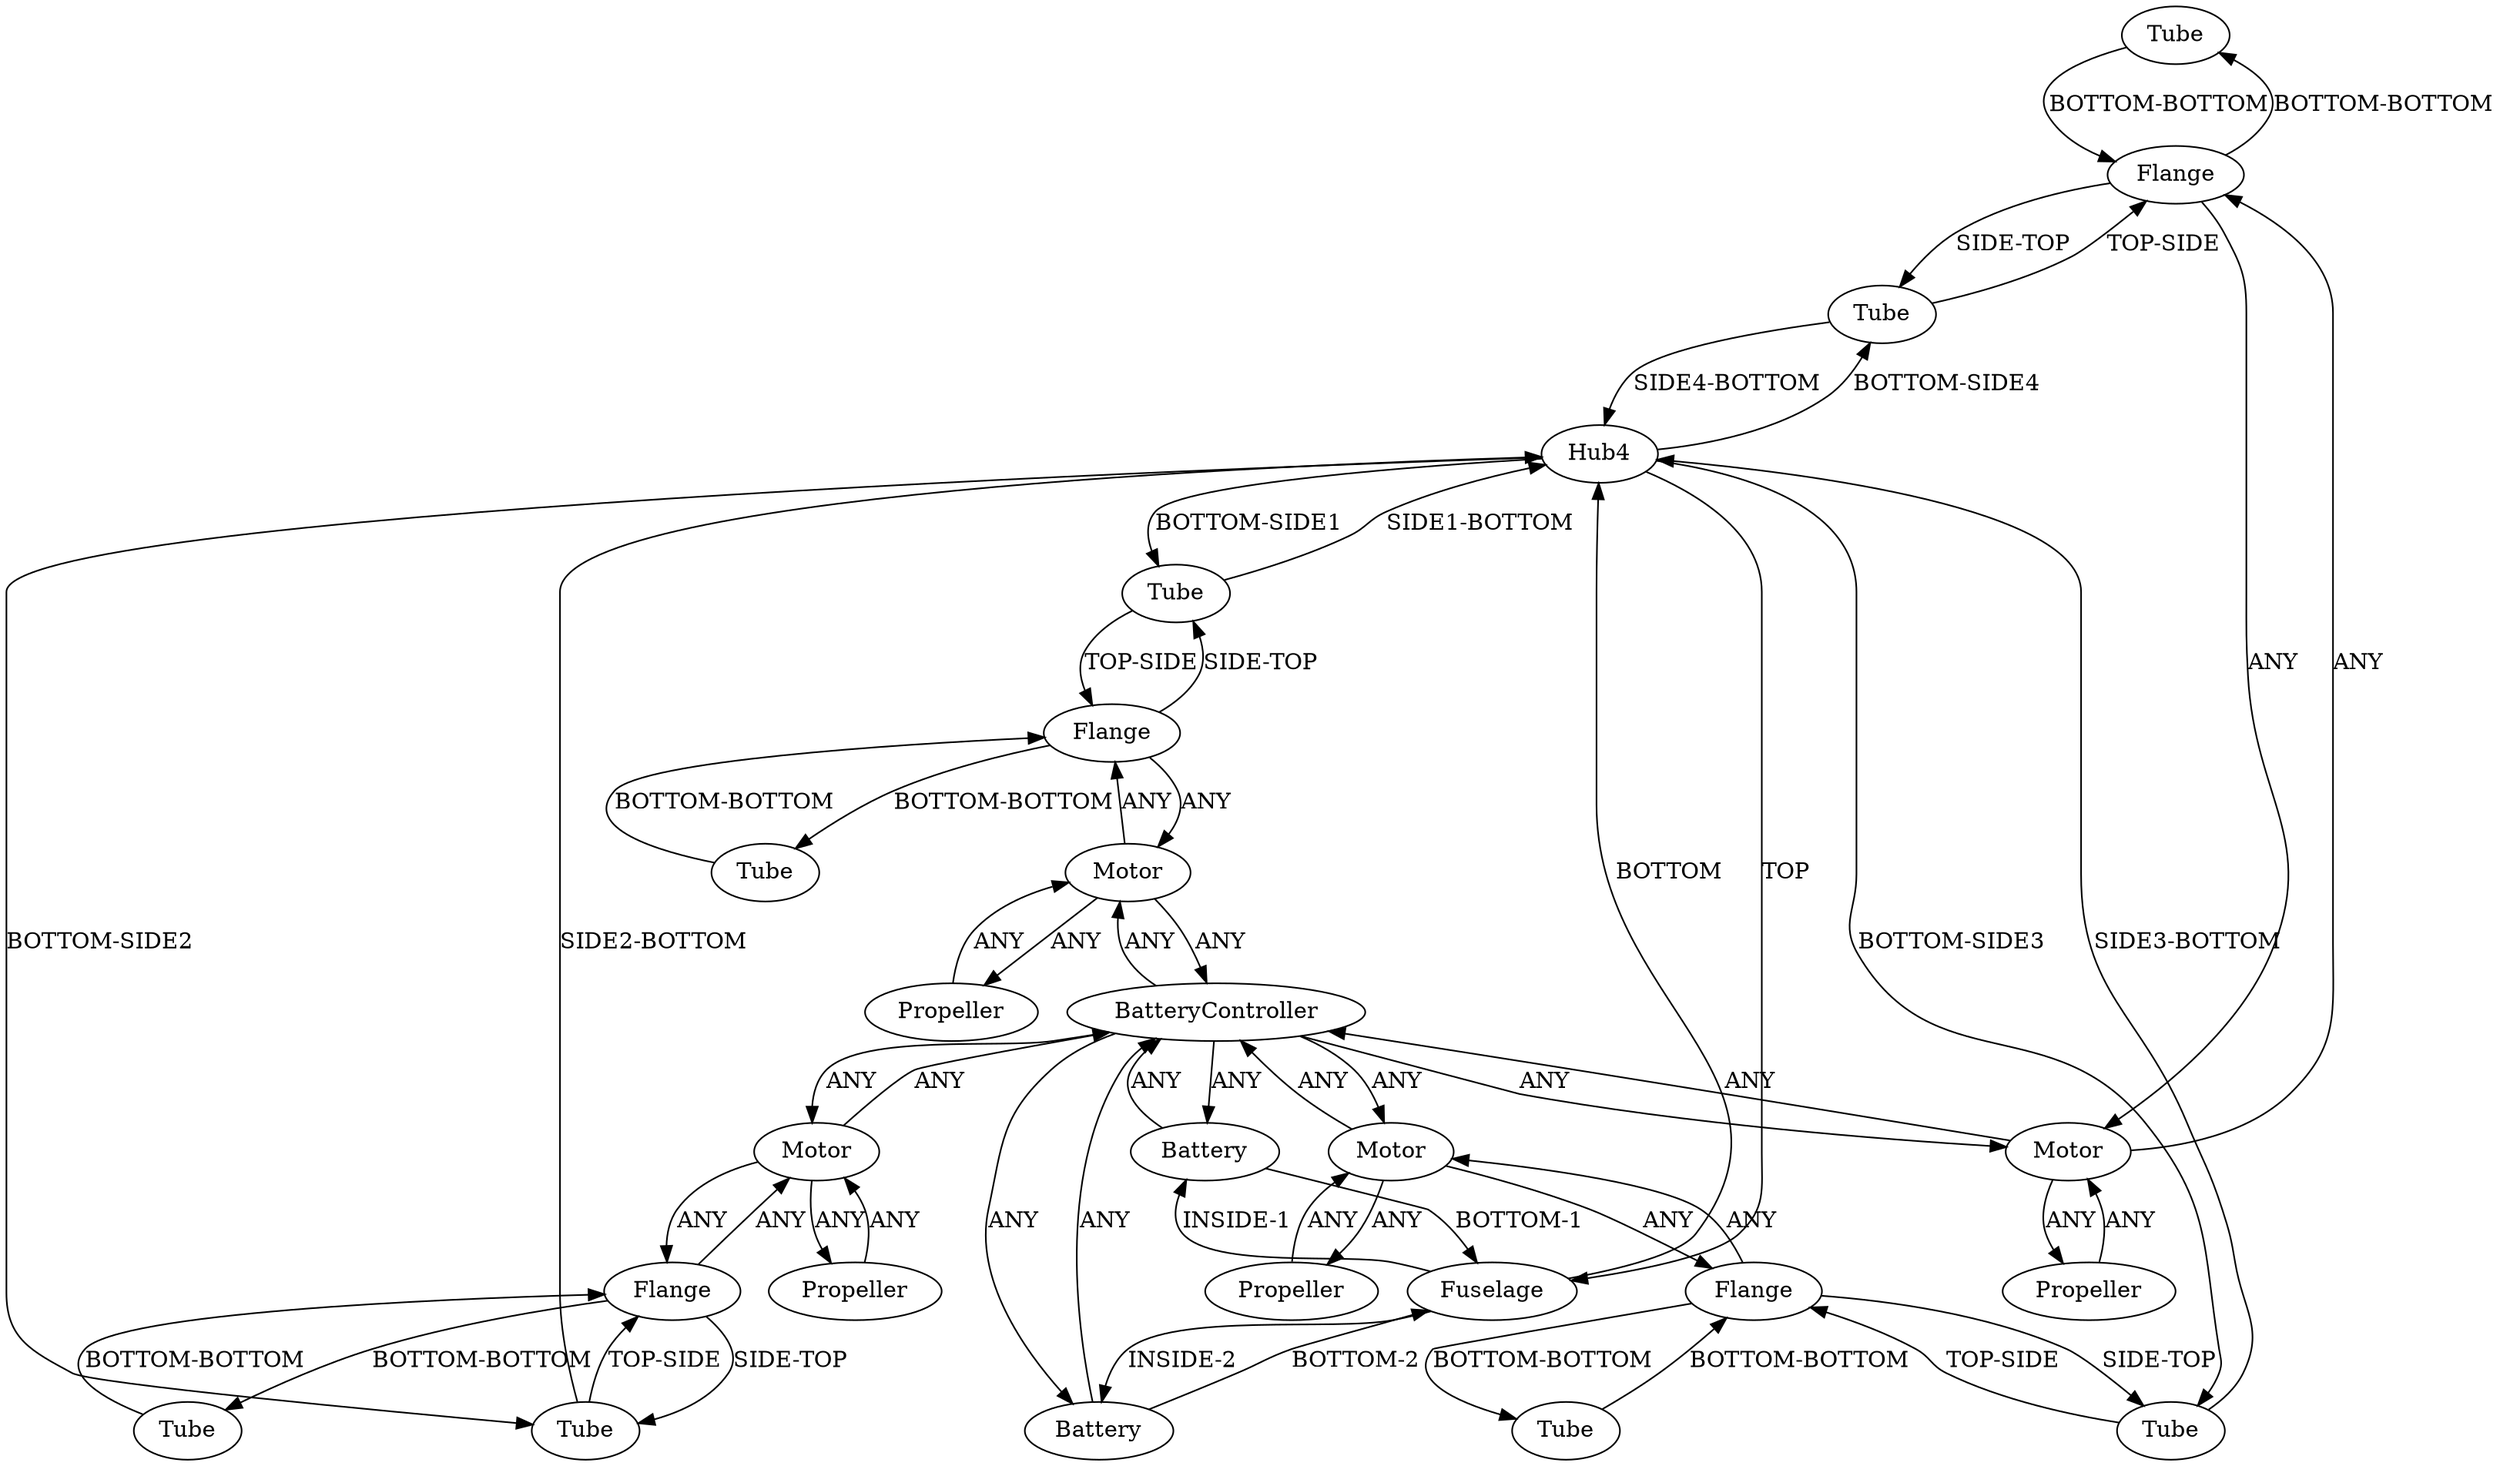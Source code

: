 /* Created by igraph 0.10.2 */
digraph {
  0 [
    instance=Tube_instance_1
    label=Tube
  ];
  1 [
    instance=Motor_instance_1
    label=Motor
  ];
  2 [
    instance=Tube_instance_2
    label=Tube
  ];
  3 [
    instance=Tube_instance_3
    label=Tube
  ];
  4 [
    instance=Propeller_instance_1
    label=Propeller
  ];
  5 [
    instance=Tube_instance_4
    label=Tube
  ];
  6 [
    instance=Battery_instance_1
    label=Battery
  ];
  7 [
    instance=Motor_instance_2
    label=Motor
  ];
  8 [
    instance=Flange_instance_1
    label=Flange
  ];
  9 [
    instance=Hub4_instance_1
    label=Hub4
  ];
  10 [
    instance=Fuselage_instance_1
    label=Fuselage
  ];
  11 [
    instance=Tube_instance_5
    label=Tube
  ];
  12 [
    instance=Tube_instance_6
    label=Tube
  ];
  13 [
    instance=BatteryController_instance_1
    label=BatteryController
  ];
  14 [
    instance=Motor_instance_3
    label=Motor
  ];
  15 [
    instance=Flange_instance_2
    label=Flange
  ];
  16 [
    instance=Propeller_instance_2
    label=Propeller
  ];
  17 [
    instance=Flange_instance_3
    label=Flange
  ];
  18 [
    instance=Propeller_instance_3
    label=Propeller
  ];
  19 [
    instance=Battery_instance_2
    label=Battery
  ];
  20 [
    instance=Propeller_instance_4
    label=Propeller
  ];
  21 [
    instance=Motor_instance_4
    label=Motor
  ];
  22 [
    instance=Flange_instance_4
    label=Flange
  ];
  23 [
    instance=Tube_instance_7
    label=Tube
  ];
  24 [
    instance=Tube_instance_8
    label=Tube
  ];

  0 -> 15 [
    label="BOTTOM-BOTTOM"
  ];
  1 -> 13 [
    label=ANY
  ];
  1 -> 16 [
    label=ANY
  ];
  1 -> 22 [
    label=ANY
  ];
  2 -> 9 [
    label="SIDE1-BOTTOM"
  ];
  2 -> 22 [
    label="TOP-SIDE"
  ];
  3 -> 17 [
    label="BOTTOM-BOTTOM"
  ];
  4 -> 7 [
    label=ANY
  ];
  5 -> 22 [
    label="BOTTOM-BOTTOM"
  ];
  6 -> 10 [
    label="BOTTOM-1"
  ];
  6 -> 13 [
    label=ANY
  ];
  7 -> 13 [
    label=ANY
  ];
  7 -> 15 [
    label=ANY
  ];
  7 -> 4 [
    label=ANY
  ];
  8 -> 11 [
    label="BOTTOM-BOTTOM"
  ];
  8 -> 12 [
    label="SIDE-TOP"
  ];
  8 -> 14 [
    label=ANY
  ];
  9 -> 12 [
    label="BOTTOM-SIDE2"
  ];
  9 -> 10 [
    label=TOP
  ];
  9 -> 2 [
    label="BOTTOM-SIDE1"
  ];
  9 -> 23 [
    label="BOTTOM-SIDE4"
  ];
  9 -> 24 [
    label="BOTTOM-SIDE3"
  ];
  10 -> 19 [
    label="INSIDE-2"
  ];
  10 -> 6 [
    label="INSIDE-1"
  ];
  10 -> 9 [
    label=BOTTOM
  ];
  11 -> 8 [
    label="BOTTOM-BOTTOM"
  ];
  12 -> 9 [
    label="SIDE2-BOTTOM"
  ];
  12 -> 8 [
    label="TOP-SIDE"
  ];
  13 -> 1 [
    label=ANY
  ];
  13 -> 19 [
    label=ANY
  ];
  13 -> 21 [
    label=ANY
  ];
  13 -> 6 [
    label=ANY
  ];
  13 -> 14 [
    label=ANY
  ];
  13 -> 7 [
    label=ANY
  ];
  14 -> 8 [
    label=ANY
  ];
  14 -> 20 [
    label=ANY
  ];
  14 -> 13 [
    label=ANY
  ];
  15 -> 23 [
    label="SIDE-TOP"
  ];
  15 -> 0 [
    label="BOTTOM-BOTTOM"
  ];
  15 -> 7 [
    label=ANY
  ];
  16 -> 1 [
    label=ANY
  ];
  17 -> 3 [
    label="BOTTOM-BOTTOM"
  ];
  17 -> 24 [
    label="SIDE-TOP"
  ];
  17 -> 21 [
    label=ANY
  ];
  18 -> 21 [
    label=ANY
  ];
  19 -> 10 [
    label="BOTTOM-2"
  ];
  19 -> 13 [
    label=ANY
  ];
  20 -> 14 [
    label=ANY
  ];
  21 -> 18 [
    label=ANY
  ];
  21 -> 17 [
    label=ANY
  ];
  21 -> 13 [
    label=ANY
  ];
  22 -> 1 [
    label=ANY
  ];
  22 -> 2 [
    label="SIDE-TOP"
  ];
  22 -> 5 [
    label="BOTTOM-BOTTOM"
  ];
  23 -> 9 [
    label="SIDE4-BOTTOM"
  ];
  23 -> 15 [
    label="TOP-SIDE"
  ];
  24 -> 17 [
    label="TOP-SIDE"
  ];
  24 -> 9 [
    label="SIDE3-BOTTOM"
  ];
}
